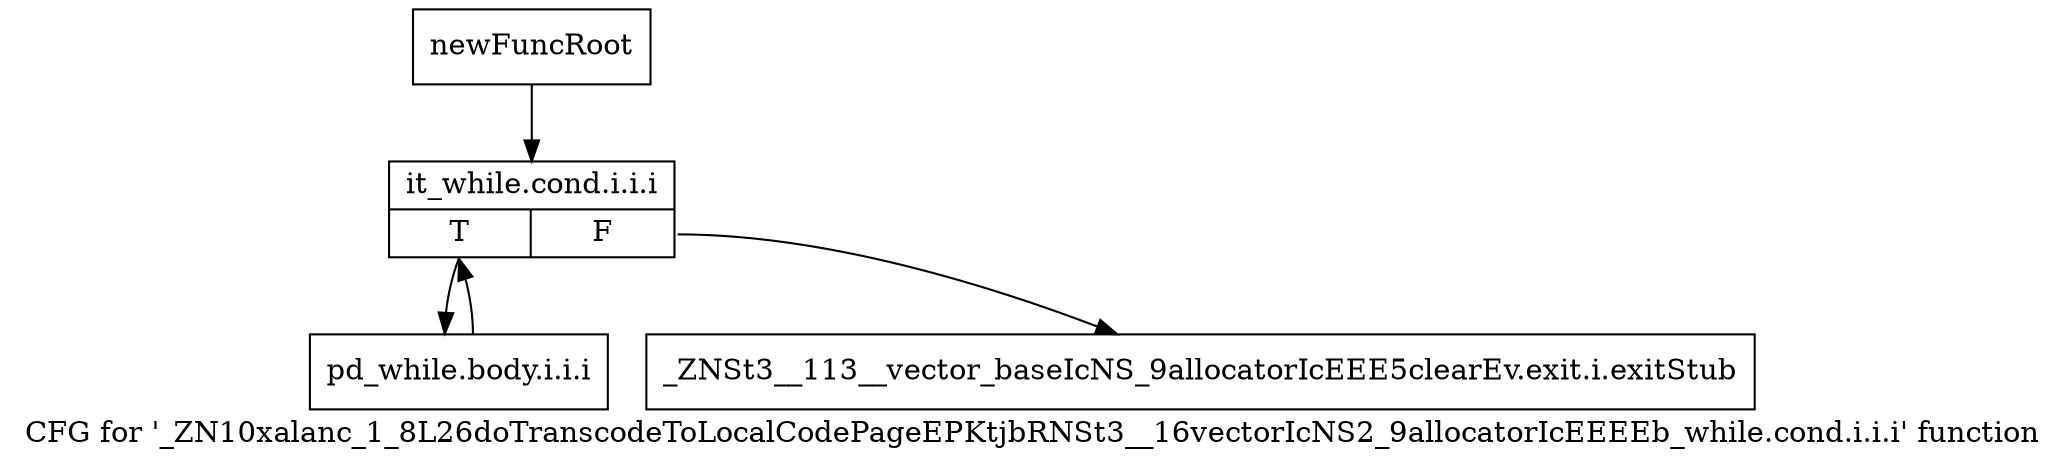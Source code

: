 digraph "CFG for '_ZN10xalanc_1_8L26doTranscodeToLocalCodePageEPKtjbRNSt3__16vectorIcNS2_9allocatorIcEEEEb_while.cond.i.i.i' function" {
	label="CFG for '_ZN10xalanc_1_8L26doTranscodeToLocalCodePageEPKtjbRNSt3__16vectorIcNS2_9allocatorIcEEEEb_while.cond.i.i.i' function";

	Node0x8402ca0 [shape=record,label="{newFuncRoot}"];
	Node0x8402ca0 -> Node0x8402d40;
	Node0x8402cf0 [shape=record,label="{_ZNSt3__113__vector_baseIcNS_9allocatorIcEEE5clearEv.exit.i.exitStub}"];
	Node0x8402d40 [shape=record,label="{it_while.cond.i.i.i|{<s0>T|<s1>F}}"];
	Node0x8402d40:s0 -> Node0x8402d90;
	Node0x8402d40:s1 -> Node0x8402cf0;
	Node0x8402d90 [shape=record,label="{pd_while.body.i.i.i}"];
	Node0x8402d90 -> Node0x8402d40;
}
